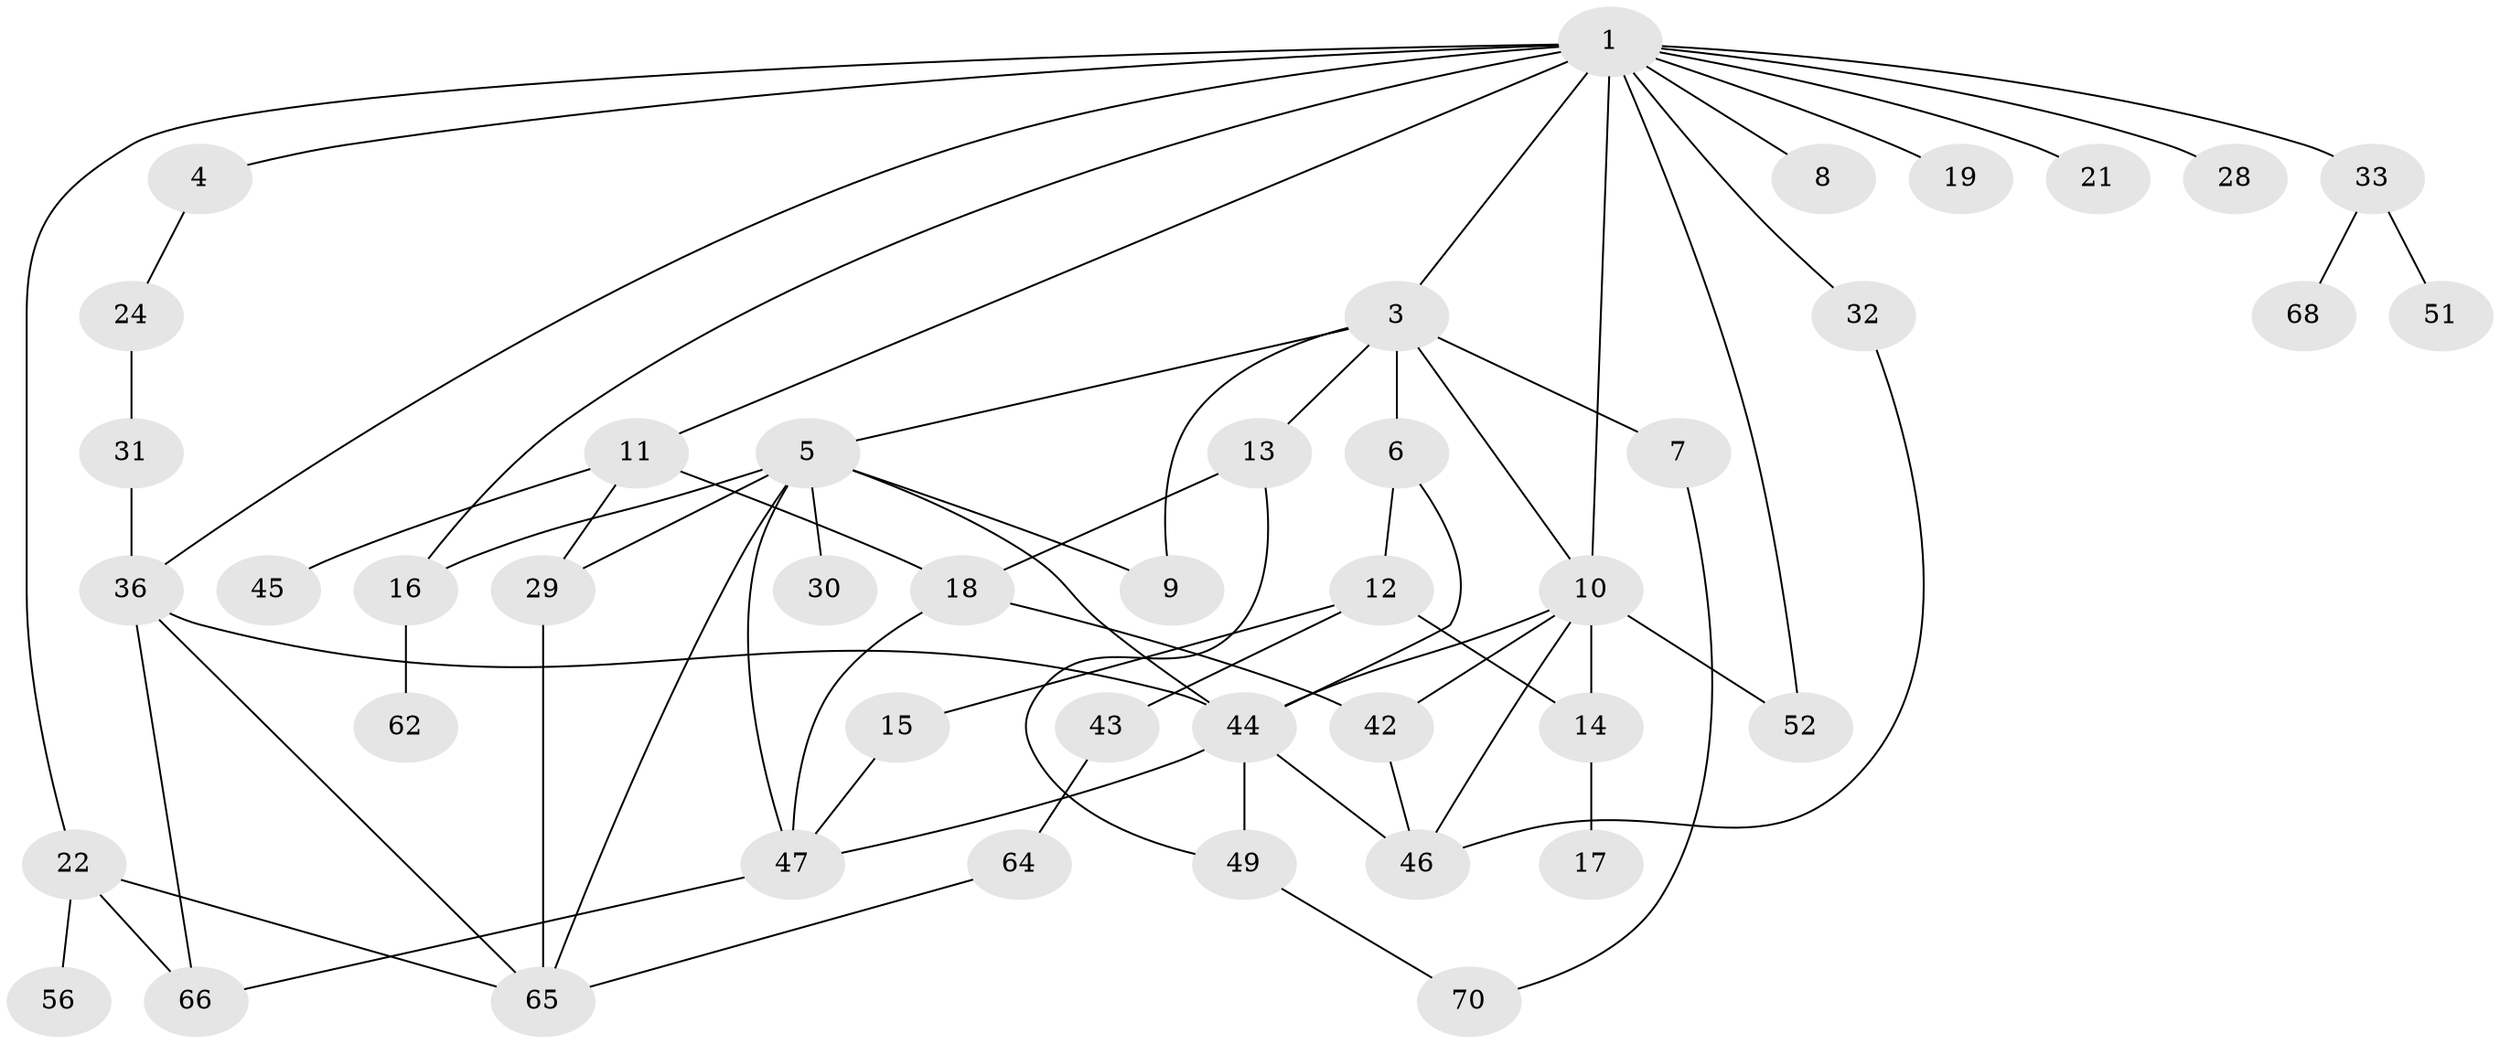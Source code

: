 // original degree distribution, {8: 0.022727272727272728, 7: 0.011363636363636364, 2: 0.3181818181818182, 6: 0.022727272727272728, 5: 0.022727272727272728, 1: 0.25, 4: 0.11363636363636363, 3: 0.23863636363636365}
// Generated by graph-tools (version 1.1) at 2025/13/03/09/25 04:13:26]
// undirected, 44 vertices, 69 edges
graph export_dot {
graph [start="1"]
  node [color=gray90,style=filled];
  1 [super="+2"];
  3;
  4;
  5 [super="+41+25"];
  6 [super="+54+69"];
  7 [super="+38"];
  8;
  9;
  10 [super="+40+23"];
  11;
  12;
  13;
  14;
  15;
  16;
  17 [super="+20"];
  18 [super="+27+76"];
  19 [super="+55"];
  21;
  22;
  24;
  28;
  29 [super="+60"];
  30;
  31 [super="+35"];
  32 [super="+34+72"];
  33 [super="+39+48"];
  36 [super="+74+86+77"];
  42 [super="+50"];
  43;
  44 [super="+75+67+59+63"];
  45;
  46;
  47;
  49;
  51 [super="+53"];
  52 [super="+58"];
  56;
  62;
  64;
  65 [super="+79"];
  66;
  68 [super="+73"];
  70;
  1 -- 8;
  1 -- 16;
  1 -- 19;
  1 -- 22;
  1 -- 28;
  1 -- 33;
  1 -- 32;
  1 -- 3;
  1 -- 4;
  1 -- 36;
  1 -- 11;
  1 -- 52;
  1 -- 21;
  1 -- 10;
  3 -- 5;
  3 -- 6;
  3 -- 7;
  3 -- 9;
  3 -- 10;
  3 -- 13;
  4 -- 24;
  5 -- 47;
  5 -- 16;
  5 -- 44;
  5 -- 29;
  5 -- 9;
  5 -- 30;
  5 -- 65;
  6 -- 12;
  6 -- 44;
  7 -- 70;
  10 -- 44;
  10 -- 14;
  10 -- 42;
  10 -- 52;
  10 -- 46;
  11 -- 29;
  11 -- 45;
  11 -- 18;
  12 -- 14;
  12 -- 15;
  12 -- 43;
  13 -- 18;
  13 -- 49;
  14 -- 17;
  15 -- 47;
  16 -- 62;
  18 -- 42;
  18 -- 47;
  22 -- 56;
  22 -- 66;
  22 -- 65;
  24 -- 31;
  29 -- 65;
  31 -- 36;
  32 -- 46;
  33 -- 51;
  33 -- 68;
  36 -- 44;
  36 -- 66;
  36 -- 65;
  42 -- 46;
  43 -- 64;
  44 -- 46;
  44 -- 47;
  44 -- 49;
  47 -- 66;
  49 -- 70;
  64 -- 65;
}

